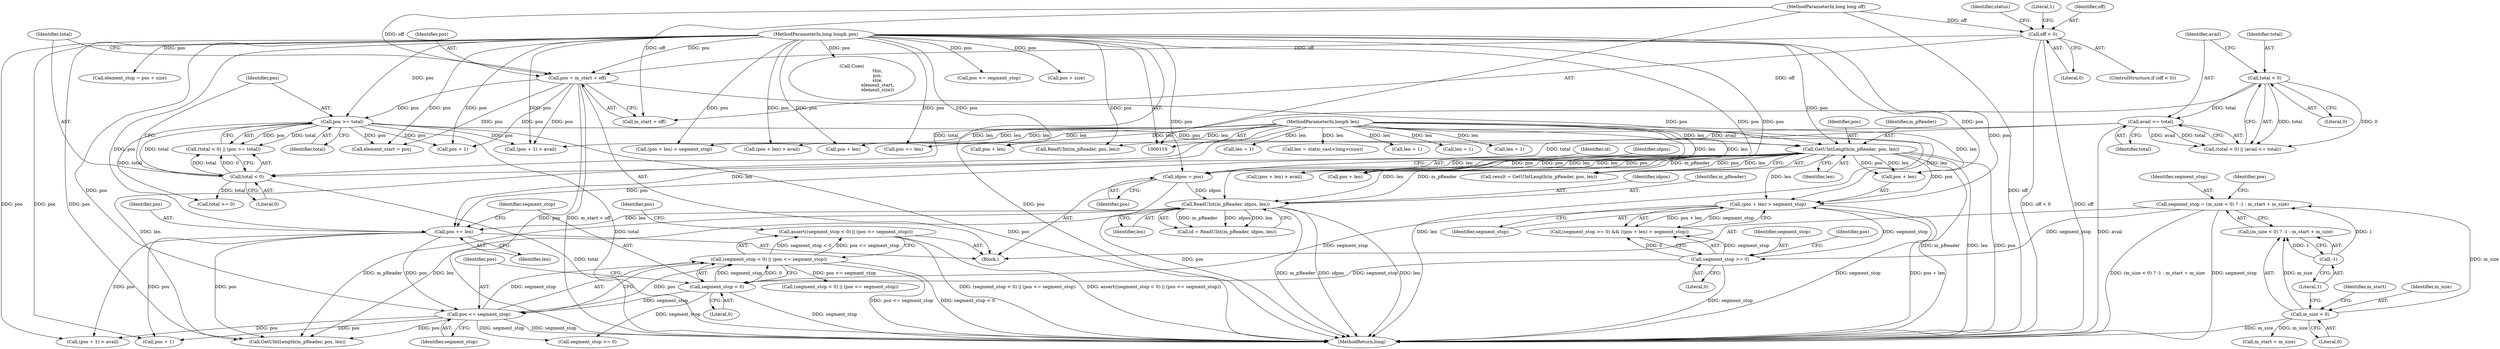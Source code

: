 digraph "1_Android_04839626ed859623901ebd3a5fd483982186b59d_183@API" {
"1000264" [label="(Call,assert((segment_stop < 0) || (pos <= segment_stop)))"];
"1000265" [label="(Call,(segment_stop < 0) || (pos <= segment_stop))"];
"1000266" [label="(Call,segment_stop < 0)"];
"1000226" [label="(Call,segment_stop >= 0)"];
"1000176" [label="(Call,segment_stop = (m_size < 0) ? -1 : m_start + m_size)"];
"1000182" [label="(Call,-1)"];
"1000179" [label="(Call,m_size < 0)"];
"1000229" [label="(Call,(pos + len) > segment_stop)"];
"1000202" [label="(Call,GetUIntLength(m_pReader, pos, len))"];
"1000118" [label="(MethodParameterIn,long long& pos)"];
"1000156" [label="(Call,pos = m_start + off)"];
"1000126" [label="(Call,off < 0)"];
"1000117" [label="(MethodParameterIn,long long off)"];
"1000166" [label="(Call,pos >= total)"];
"1000163" [label="(Call,total < 0)"];
"1000150" [label="(Call,total < 0)"];
"1000153" [label="(Call,avail <= total)"];
"1000119" [label="(MethodParameterIn,long& len)"];
"1000269" [label="(Call,pos <= segment_stop)"];
"1000261" [label="(Call,pos += len)"];
"1000251" [label="(Call,ReadUInt(m_pReader, idpos, len))"];
"1000245" [label="(Call,idpos = pos)"];
"1000205" [label="(Identifier,len)"];
"1000227" [label="(Identifier,segment_stop)"];
"1000185" [label="(Identifier,m_start)"];
"1000155" [label="(Identifier,total)"];
"1000152" [label="(Literal,0)"];
"1000357" [label="(Call,pos <= segment_stop)"];
"1000219" [label="(Call,len = 1)"];
"1000177" [label="(Identifier,segment_stop)"];
"1000131" [label="(Literal,1)"];
"1000204" [label="(Identifier,pos)"];
"1000363" [label="(Call,pos + size)"];
"1000386" [label="(Call,len = static_cast<long>(size))"];
"1000273" [label="(Call,(pos + 1) > avail)"];
"1000167" [label="(Identifier,pos)"];
"1000157" [label="(Identifier,pos)"];
"1000251" [label="(Call,ReadUInt(m_pReader, idpos, len))"];
"1000172" [label="(Call,element_start = pos)"];
"1000154" [label="(Identifier,avail)"];
"1000190" [label="(Identifier,pos)"];
"1000254" [label="(Identifier,len)"];
"1000321" [label="(Call,(pos + len) > avail)"];
"1000176" [label="(Call,segment_stop = (m_size < 0) ? -1 : m_start + m_size)"];
"1000182" [label="(Call,-1)"];
"1000203" [label="(Identifier,m_pReader)"];
"1000253" [label="(Identifier,idpos)"];
"1000361" [label="(Call,element_stop = pos + size)"];
"1000120" [label="(Block,)"];
"1000225" [label="(Call,(segment_stop >= 0) && ((pos + len) > segment_stop))"];
"1000353" [label="(Call,(segment_stop < 0) || (pos <= segment_stop))"];
"1000162" [label="(Call,(total < 0) || (pos >= total))"];
"1000200" [label="(Call,result = GetUIntLength(m_pReader, pos, len))"];
"1000267" [label="(Identifier,segment_stop)"];
"1000153" [label="(Call,avail <= total)"];
"1000250" [label="(Identifier,id)"];
"1000150" [label="(Call,total < 0)"];
"1000164" [label="(Identifier,total)"];
"1000238" [label="(Call,pos + len)"];
"1000165" [label="(Literal,0)"];
"1000194" [label="(Call,len = 1)"];
"1000415" [label="(MethodReturn,long)"];
"1000314" [label="(Call,pos + len)"];
"1000188" [label="(Call,(pos + 1) > avail)"];
"1000168" [label="(Identifier,total)"];
"1000128" [label="(Literal,0)"];
"1000268" [label="(Literal,0)"];
"1000274" [label="(Call,pos + 1)"];
"1000119" [label="(MethodParameterIn,long& len)"];
"1000249" [label="(Call,id = ReadUInt(m_pReader, idpos, len))"];
"1000322" [label="(Call,pos + len)"];
"1000226" [label="(Call,segment_stop >= 0)"];
"1000233" [label="(Identifier,segment_stop)"];
"1000237" [label="(Call,(pos + len) > avail)"];
"1000265" [label="(Call,(segment_stop < 0) || (pos <= segment_stop))"];
"1000252" [label="(Identifier,m_pReader)"];
"1000181" [label="(Literal,0)"];
"1000180" [label="(Identifier,m_size)"];
"1000262" [label="(Identifier,pos)"];
"1000125" [label="(ControlStructure,if (off < 0))"];
"1000127" [label="(Identifier,off)"];
"1000118" [label="(MethodParameterIn,long long& pos)"];
"1000231" [label="(Identifier,pos)"];
"1000286" [label="(Call,GetUIntLength(m_pReader, pos, len))"];
"1000230" [label="(Call,pos + len)"];
"1000158" [label="(Call,m_start + off)"];
"1000349" [label="(Call,pos += len)"];
"1000126" [label="(Call,off < 0)"];
"1000279" [label="(Call,len = 1)"];
"1000331" [label="(Call,ReadUInt(m_pReader, pos, len))"];
"1000189" [label="(Call,pos + 1)"];
"1000269" [label="(Call,pos <= segment_stop)"];
"1000228" [label="(Literal,0)"];
"1000246" [label="(Identifier,idpos)"];
"1000245" [label="(Call,idpos = pos)"];
"1000261" [label="(Call,pos += len)"];
"1000275" [label="(Identifier,pos)"];
"1000229" [label="(Call,(pos + len) > segment_stop)"];
"1000117" [label="(MethodParameterIn,long long off)"];
"1000163" [label="(Call,total < 0)"];
"1000149" [label="(Call,(total < 0) || (avail <= total))"];
"1000179" [label="(Call,m_size < 0)"];
"1000271" [label="(Identifier,segment_stop)"];
"1000166" [label="(Call,pos >= total)"];
"1000270" [label="(Identifier,pos)"];
"1000202" [label="(Call,GetUIntLength(m_pReader, pos, len))"];
"1000178" [label="(Call,(m_size < 0) ? -1 : m_start + m_size)"];
"1000378" [label="(Call,total >= 0)"];
"1000313" [label="(Call,(pos + len) > segment_stop)"];
"1000405" [label="(Call,Cues(\n                                    this,\n                                    pos,\n                                    size,\n                                    element_start,\n                                    element_size))"];
"1000151" [label="(Identifier,total)"];
"1000264" [label="(Call,assert((segment_stop < 0) || (pos <= segment_stop)))"];
"1000310" [label="(Call,segment_stop >= 0)"];
"1000156" [label="(Call,pos = m_start + off)"];
"1000303" [label="(Call,len = 1)"];
"1000247" [label="(Identifier,pos)"];
"1000266" [label="(Call,segment_stop < 0)"];
"1000263" [label="(Identifier,len)"];
"1000184" [label="(Call,m_start + m_size)"];
"1000136" [label="(Identifier,status)"];
"1000183" [label="(Literal,1)"];
"1000264" -> "1000120"  [label="AST: "];
"1000264" -> "1000265"  [label="CFG: "];
"1000265" -> "1000264"  [label="AST: "];
"1000275" -> "1000264"  [label="CFG: "];
"1000264" -> "1000415"  [label="DDG: (segment_stop < 0) || (pos <= segment_stop)"];
"1000264" -> "1000415"  [label="DDG: assert((segment_stop < 0) || (pos <= segment_stop))"];
"1000265" -> "1000264"  [label="DDG: segment_stop < 0"];
"1000265" -> "1000264"  [label="DDG: pos <= segment_stop"];
"1000265" -> "1000266"  [label="CFG: "];
"1000265" -> "1000269"  [label="CFG: "];
"1000266" -> "1000265"  [label="AST: "];
"1000269" -> "1000265"  [label="AST: "];
"1000265" -> "1000415"  [label="DDG: pos <= segment_stop"];
"1000265" -> "1000415"  [label="DDG: segment_stop < 0"];
"1000266" -> "1000265"  [label="DDG: segment_stop"];
"1000266" -> "1000265"  [label="DDG: 0"];
"1000269" -> "1000265"  [label="DDG: pos"];
"1000269" -> "1000265"  [label="DDG: segment_stop"];
"1000265" -> "1000353"  [label="DDG: pos <= segment_stop"];
"1000266" -> "1000268"  [label="CFG: "];
"1000267" -> "1000266"  [label="AST: "];
"1000268" -> "1000266"  [label="AST: "];
"1000270" -> "1000266"  [label="CFG: "];
"1000266" -> "1000415"  [label="DDG: segment_stop"];
"1000226" -> "1000266"  [label="DDG: segment_stop"];
"1000229" -> "1000266"  [label="DDG: segment_stop"];
"1000266" -> "1000269"  [label="DDG: segment_stop"];
"1000266" -> "1000310"  [label="DDG: segment_stop"];
"1000226" -> "1000225"  [label="AST: "];
"1000226" -> "1000228"  [label="CFG: "];
"1000227" -> "1000226"  [label="AST: "];
"1000228" -> "1000226"  [label="AST: "];
"1000231" -> "1000226"  [label="CFG: "];
"1000225" -> "1000226"  [label="CFG: "];
"1000226" -> "1000415"  [label="DDG: segment_stop"];
"1000226" -> "1000225"  [label="DDG: segment_stop"];
"1000226" -> "1000225"  [label="DDG: 0"];
"1000176" -> "1000226"  [label="DDG: segment_stop"];
"1000226" -> "1000229"  [label="DDG: segment_stop"];
"1000176" -> "1000120"  [label="AST: "];
"1000176" -> "1000178"  [label="CFG: "];
"1000177" -> "1000176"  [label="AST: "];
"1000178" -> "1000176"  [label="AST: "];
"1000190" -> "1000176"  [label="CFG: "];
"1000176" -> "1000415"  [label="DDG: (m_size < 0) ? -1 : m_start + m_size"];
"1000176" -> "1000415"  [label="DDG: segment_stop"];
"1000182" -> "1000176"  [label="DDG: 1"];
"1000179" -> "1000176"  [label="DDG: m_size"];
"1000182" -> "1000178"  [label="AST: "];
"1000182" -> "1000183"  [label="CFG: "];
"1000183" -> "1000182"  [label="AST: "];
"1000178" -> "1000182"  [label="CFG: "];
"1000182" -> "1000178"  [label="DDG: 1"];
"1000179" -> "1000178"  [label="AST: "];
"1000179" -> "1000181"  [label="CFG: "];
"1000180" -> "1000179"  [label="AST: "];
"1000181" -> "1000179"  [label="AST: "];
"1000183" -> "1000179"  [label="CFG: "];
"1000185" -> "1000179"  [label="CFG: "];
"1000179" -> "1000415"  [label="DDG: m_size"];
"1000179" -> "1000178"  [label="DDG: m_size"];
"1000179" -> "1000184"  [label="DDG: m_size"];
"1000229" -> "1000225"  [label="AST: "];
"1000229" -> "1000233"  [label="CFG: "];
"1000230" -> "1000229"  [label="AST: "];
"1000233" -> "1000229"  [label="AST: "];
"1000225" -> "1000229"  [label="CFG: "];
"1000229" -> "1000415"  [label="DDG: segment_stop"];
"1000229" -> "1000415"  [label="DDG: pos + len"];
"1000229" -> "1000225"  [label="DDG: pos + len"];
"1000229" -> "1000225"  [label="DDG: segment_stop"];
"1000202" -> "1000229"  [label="DDG: pos"];
"1000202" -> "1000229"  [label="DDG: len"];
"1000118" -> "1000229"  [label="DDG: pos"];
"1000119" -> "1000229"  [label="DDG: len"];
"1000202" -> "1000200"  [label="AST: "];
"1000202" -> "1000205"  [label="CFG: "];
"1000203" -> "1000202"  [label="AST: "];
"1000204" -> "1000202"  [label="AST: "];
"1000205" -> "1000202"  [label="AST: "];
"1000200" -> "1000202"  [label="CFG: "];
"1000202" -> "1000415"  [label="DDG: m_pReader"];
"1000202" -> "1000415"  [label="DDG: len"];
"1000202" -> "1000415"  [label="DDG: pos"];
"1000202" -> "1000200"  [label="DDG: m_pReader"];
"1000202" -> "1000200"  [label="DDG: pos"];
"1000202" -> "1000200"  [label="DDG: len"];
"1000118" -> "1000202"  [label="DDG: pos"];
"1000156" -> "1000202"  [label="DDG: pos"];
"1000166" -> "1000202"  [label="DDG: pos"];
"1000119" -> "1000202"  [label="DDG: len"];
"1000202" -> "1000230"  [label="DDG: pos"];
"1000202" -> "1000230"  [label="DDG: len"];
"1000202" -> "1000237"  [label="DDG: pos"];
"1000202" -> "1000237"  [label="DDG: len"];
"1000202" -> "1000238"  [label="DDG: pos"];
"1000202" -> "1000238"  [label="DDG: len"];
"1000202" -> "1000245"  [label="DDG: pos"];
"1000202" -> "1000251"  [label="DDG: m_pReader"];
"1000202" -> "1000251"  [label="DDG: len"];
"1000202" -> "1000261"  [label="DDG: pos"];
"1000118" -> "1000116"  [label="AST: "];
"1000118" -> "1000415"  [label="DDG: pos"];
"1000118" -> "1000156"  [label="DDG: pos"];
"1000118" -> "1000166"  [label="DDG: pos"];
"1000118" -> "1000172"  [label="DDG: pos"];
"1000118" -> "1000188"  [label="DDG: pos"];
"1000118" -> "1000189"  [label="DDG: pos"];
"1000118" -> "1000230"  [label="DDG: pos"];
"1000118" -> "1000237"  [label="DDG: pos"];
"1000118" -> "1000238"  [label="DDG: pos"];
"1000118" -> "1000245"  [label="DDG: pos"];
"1000118" -> "1000261"  [label="DDG: pos"];
"1000118" -> "1000269"  [label="DDG: pos"];
"1000118" -> "1000273"  [label="DDG: pos"];
"1000118" -> "1000274"  [label="DDG: pos"];
"1000118" -> "1000286"  [label="DDG: pos"];
"1000118" -> "1000313"  [label="DDG: pos"];
"1000118" -> "1000314"  [label="DDG: pos"];
"1000118" -> "1000321"  [label="DDG: pos"];
"1000118" -> "1000322"  [label="DDG: pos"];
"1000118" -> "1000331"  [label="DDG: pos"];
"1000118" -> "1000349"  [label="DDG: pos"];
"1000118" -> "1000357"  [label="DDG: pos"];
"1000118" -> "1000361"  [label="DDG: pos"];
"1000118" -> "1000363"  [label="DDG: pos"];
"1000118" -> "1000405"  [label="DDG: pos"];
"1000156" -> "1000120"  [label="AST: "];
"1000156" -> "1000158"  [label="CFG: "];
"1000157" -> "1000156"  [label="AST: "];
"1000158" -> "1000156"  [label="AST: "];
"1000164" -> "1000156"  [label="CFG: "];
"1000156" -> "1000415"  [label="DDG: pos"];
"1000156" -> "1000415"  [label="DDG: m_start + off"];
"1000126" -> "1000156"  [label="DDG: off"];
"1000117" -> "1000156"  [label="DDG: off"];
"1000156" -> "1000166"  [label="DDG: pos"];
"1000156" -> "1000172"  [label="DDG: pos"];
"1000156" -> "1000188"  [label="DDG: pos"];
"1000156" -> "1000189"  [label="DDG: pos"];
"1000126" -> "1000125"  [label="AST: "];
"1000126" -> "1000128"  [label="CFG: "];
"1000127" -> "1000126"  [label="AST: "];
"1000128" -> "1000126"  [label="AST: "];
"1000131" -> "1000126"  [label="CFG: "];
"1000136" -> "1000126"  [label="CFG: "];
"1000126" -> "1000415"  [label="DDG: off < 0"];
"1000126" -> "1000415"  [label="DDG: off"];
"1000117" -> "1000126"  [label="DDG: off"];
"1000126" -> "1000158"  [label="DDG: off"];
"1000117" -> "1000116"  [label="AST: "];
"1000117" -> "1000415"  [label="DDG: off"];
"1000117" -> "1000158"  [label="DDG: off"];
"1000166" -> "1000162"  [label="AST: "];
"1000166" -> "1000168"  [label="CFG: "];
"1000167" -> "1000166"  [label="AST: "];
"1000168" -> "1000166"  [label="AST: "];
"1000162" -> "1000166"  [label="CFG: "];
"1000166" -> "1000415"  [label="DDG: total"];
"1000166" -> "1000415"  [label="DDG: pos"];
"1000166" -> "1000162"  [label="DDG: pos"];
"1000166" -> "1000162"  [label="DDG: total"];
"1000163" -> "1000166"  [label="DDG: total"];
"1000166" -> "1000172"  [label="DDG: pos"];
"1000166" -> "1000188"  [label="DDG: pos"];
"1000166" -> "1000189"  [label="DDG: pos"];
"1000166" -> "1000378"  [label="DDG: total"];
"1000163" -> "1000162"  [label="AST: "];
"1000163" -> "1000165"  [label="CFG: "];
"1000164" -> "1000163"  [label="AST: "];
"1000165" -> "1000163"  [label="AST: "];
"1000167" -> "1000163"  [label="CFG: "];
"1000162" -> "1000163"  [label="CFG: "];
"1000163" -> "1000415"  [label="DDG: total"];
"1000163" -> "1000162"  [label="DDG: total"];
"1000163" -> "1000162"  [label="DDG: 0"];
"1000150" -> "1000163"  [label="DDG: total"];
"1000153" -> "1000163"  [label="DDG: total"];
"1000163" -> "1000378"  [label="DDG: total"];
"1000150" -> "1000149"  [label="AST: "];
"1000150" -> "1000152"  [label="CFG: "];
"1000151" -> "1000150"  [label="AST: "];
"1000152" -> "1000150"  [label="AST: "];
"1000154" -> "1000150"  [label="CFG: "];
"1000149" -> "1000150"  [label="CFG: "];
"1000150" -> "1000149"  [label="DDG: total"];
"1000150" -> "1000149"  [label="DDG: 0"];
"1000150" -> "1000153"  [label="DDG: total"];
"1000153" -> "1000149"  [label="AST: "];
"1000153" -> "1000155"  [label="CFG: "];
"1000154" -> "1000153"  [label="AST: "];
"1000155" -> "1000153"  [label="AST: "];
"1000149" -> "1000153"  [label="CFG: "];
"1000153" -> "1000415"  [label="DDG: avail"];
"1000153" -> "1000149"  [label="DDG: avail"];
"1000153" -> "1000149"  [label="DDG: total"];
"1000153" -> "1000188"  [label="DDG: avail"];
"1000119" -> "1000116"  [label="AST: "];
"1000119" -> "1000415"  [label="DDG: len"];
"1000119" -> "1000194"  [label="DDG: len"];
"1000119" -> "1000219"  [label="DDG: len"];
"1000119" -> "1000230"  [label="DDG: len"];
"1000119" -> "1000237"  [label="DDG: len"];
"1000119" -> "1000238"  [label="DDG: len"];
"1000119" -> "1000251"  [label="DDG: len"];
"1000119" -> "1000261"  [label="DDG: len"];
"1000119" -> "1000279"  [label="DDG: len"];
"1000119" -> "1000286"  [label="DDG: len"];
"1000119" -> "1000303"  [label="DDG: len"];
"1000119" -> "1000313"  [label="DDG: len"];
"1000119" -> "1000314"  [label="DDG: len"];
"1000119" -> "1000321"  [label="DDG: len"];
"1000119" -> "1000322"  [label="DDG: len"];
"1000119" -> "1000331"  [label="DDG: len"];
"1000119" -> "1000349"  [label="DDG: len"];
"1000119" -> "1000386"  [label="DDG: len"];
"1000269" -> "1000271"  [label="CFG: "];
"1000270" -> "1000269"  [label="AST: "];
"1000271" -> "1000269"  [label="AST: "];
"1000269" -> "1000415"  [label="DDG: segment_stop"];
"1000261" -> "1000269"  [label="DDG: pos"];
"1000269" -> "1000273"  [label="DDG: pos"];
"1000269" -> "1000274"  [label="DDG: pos"];
"1000269" -> "1000286"  [label="DDG: pos"];
"1000269" -> "1000310"  [label="DDG: segment_stop"];
"1000261" -> "1000120"  [label="AST: "];
"1000261" -> "1000263"  [label="CFG: "];
"1000262" -> "1000261"  [label="AST: "];
"1000263" -> "1000261"  [label="AST: "];
"1000267" -> "1000261"  [label="CFG: "];
"1000251" -> "1000261"  [label="DDG: len"];
"1000261" -> "1000273"  [label="DDG: pos"];
"1000261" -> "1000274"  [label="DDG: pos"];
"1000261" -> "1000286"  [label="DDG: pos"];
"1000251" -> "1000249"  [label="AST: "];
"1000251" -> "1000254"  [label="CFG: "];
"1000252" -> "1000251"  [label="AST: "];
"1000253" -> "1000251"  [label="AST: "];
"1000254" -> "1000251"  [label="AST: "];
"1000249" -> "1000251"  [label="CFG: "];
"1000251" -> "1000415"  [label="DDG: idpos"];
"1000251" -> "1000415"  [label="DDG: len"];
"1000251" -> "1000415"  [label="DDG: m_pReader"];
"1000251" -> "1000249"  [label="DDG: m_pReader"];
"1000251" -> "1000249"  [label="DDG: idpos"];
"1000251" -> "1000249"  [label="DDG: len"];
"1000245" -> "1000251"  [label="DDG: idpos"];
"1000251" -> "1000286"  [label="DDG: m_pReader"];
"1000251" -> "1000286"  [label="DDG: len"];
"1000245" -> "1000120"  [label="AST: "];
"1000245" -> "1000247"  [label="CFG: "];
"1000246" -> "1000245"  [label="AST: "];
"1000247" -> "1000245"  [label="AST: "];
"1000250" -> "1000245"  [label="CFG: "];
"1000245" -> "1000415"  [label="DDG: pos"];
}
